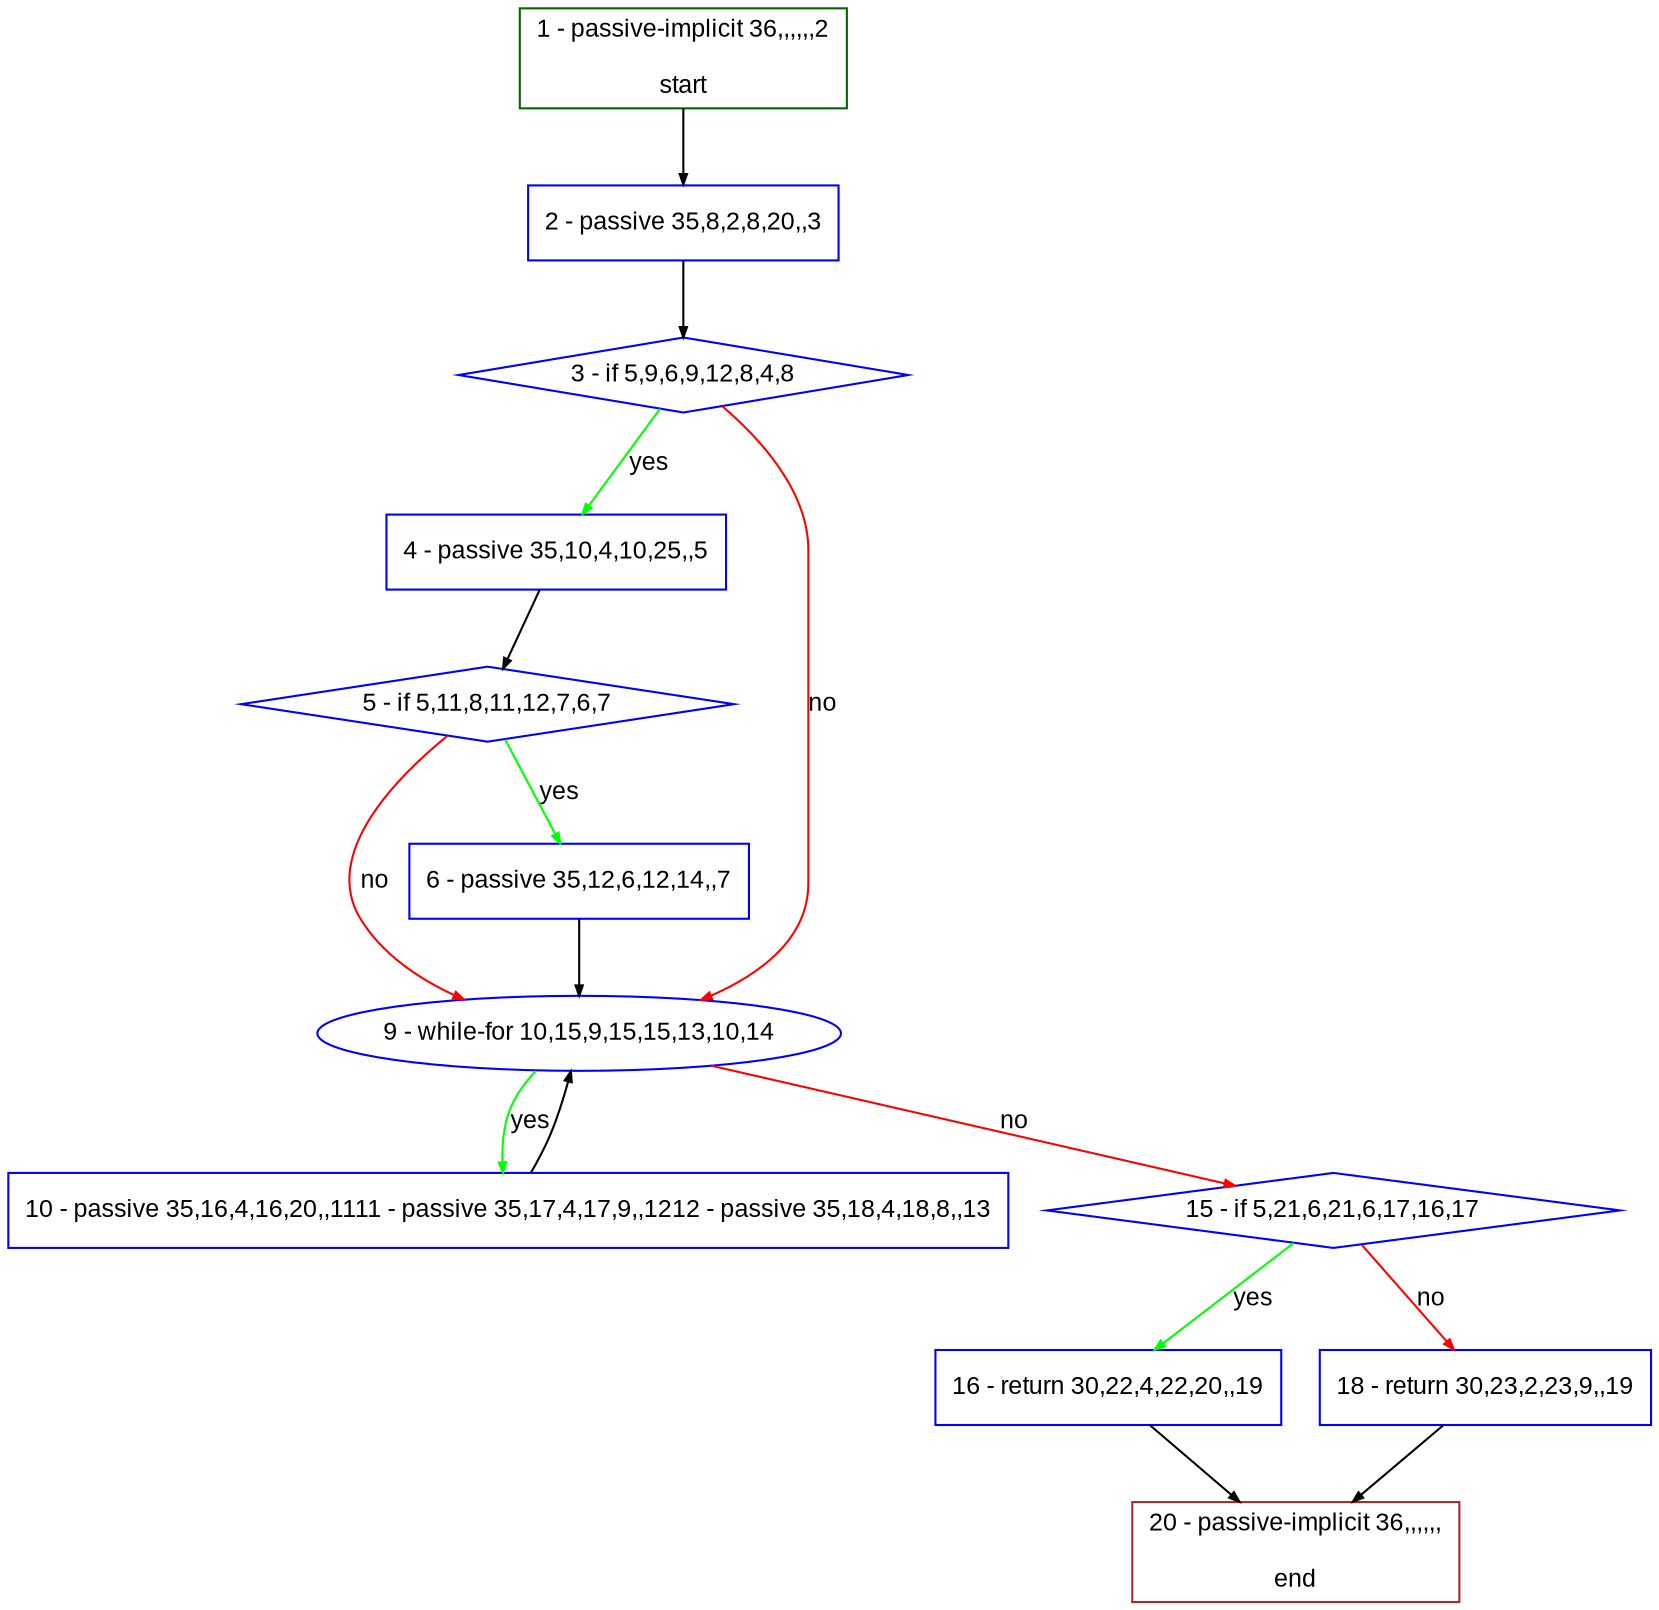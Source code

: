 digraph "" {
  graph [bgcolor="white", fillcolor="#FFFFCC", pack="true", packmode="clust", fontname="Arial", label="", fontsize="12", compound="true", style="rounded,filled"];
  node [node_initialized="no", fillcolor="white", fontname="Arial", label="", color="grey", fontsize="12", fixedsize="false", compound="true", shape="rectangle", style="filled"];
  edge [arrowtail="none", lhead="", fontcolor="black", fontname="Arial", label="", color="black", fontsize="12", arrowhead="normal", arrowsize="0.5", compound="true", ltail="", dir="forward"];
  __N1 [fillcolor="#ffffff", label="2 - passive 35,8,2,8,20,,3", color="#0000ff", shape="box", style="filled"];
  __N2 [fillcolor="#ffffff", label="1 - passive-implicit 36,,,,,,2\n\nstart", color="#006400", shape="box", style="filled"];
  __N3 [fillcolor="#ffffff", label="3 - if 5,9,6,9,12,8,4,8", color="#0000ff", shape="diamond", style="filled"];
  __N4 [fillcolor="#ffffff", label="4 - passive 35,10,4,10,25,,5", color="#0000ff", shape="box", style="filled"];
  __N5 [fillcolor="#ffffff", label="9 - while-for 10,15,9,15,15,13,10,14", color="#0000ff", shape="oval", style="filled"];
  __N6 [fillcolor="#ffffff", label="5 - if 5,11,8,11,12,7,6,7", color="#0000ff", shape="diamond", style="filled"];
  __N7 [fillcolor="#ffffff", label="6 - passive 35,12,6,12,14,,7", color="#0000ff", shape="box", style="filled"];
  __N8 [fillcolor="#ffffff", label="10 - passive 35,16,4,16,20,,1111 - passive 35,17,4,17,9,,1212 - passive 35,18,4,18,8,,13", color="#0000ff", shape="box", style="filled"];
  __N9 [fillcolor="#ffffff", label="15 - if 5,21,6,21,6,17,16,17", color="#0000ff", shape="diamond", style="filled"];
  __N10 [fillcolor="#ffffff", label="16 - return 30,22,4,22,20,,19", color="#0000ff", shape="box", style="filled"];
  __N11 [fillcolor="#ffffff", label="18 - return 30,23,2,23,9,,19", color="#0000ff", shape="box", style="filled"];
  __N12 [fillcolor="#ffffff", label="20 - passive-implicit 36,,,,,,\n\nend", color="#a52a2a", shape="box", style="filled"];
  __N2 -> __N1 [arrowtail="none", color="#000000", label="", arrowhead="normal", dir="forward"];
  __N1 -> __N3 [arrowtail="none", color="#000000", label="", arrowhead="normal", dir="forward"];
  __N3 -> __N4 [arrowtail="none", color="#00ff00", label="yes", arrowhead="normal", dir="forward"];
  __N3 -> __N5 [arrowtail="none", color="#ff0000", label="no", arrowhead="normal", dir="forward"];
  __N4 -> __N6 [arrowtail="none", color="#000000", label="", arrowhead="normal", dir="forward"];
  __N6 -> __N7 [arrowtail="none", color="#00ff00", label="yes", arrowhead="normal", dir="forward"];
  __N6 -> __N5 [arrowtail="none", color="#ff0000", label="no", arrowhead="normal", dir="forward"];
  __N7 -> __N5 [arrowtail="none", color="#000000", label="", arrowhead="normal", dir="forward"];
  __N5 -> __N8 [arrowtail="none", color="#00ff00", label="yes", arrowhead="normal", dir="forward"];
  __N8 -> __N5 [arrowtail="none", color="#000000", label="", arrowhead="normal", dir="forward"];
  __N5 -> __N9 [arrowtail="none", color="#ff0000", label="no", arrowhead="normal", dir="forward"];
  __N9 -> __N10 [arrowtail="none", color="#00ff00", label="yes", arrowhead="normal", dir="forward"];
  __N9 -> __N11 [arrowtail="none", color="#ff0000", label="no", arrowhead="normal", dir="forward"];
  __N10 -> __N12 [arrowtail="none", color="#000000", label="", arrowhead="normal", dir="forward"];
  __N11 -> __N12 [arrowtail="none", color="#000000", label="", arrowhead="normal", dir="forward"];
}
